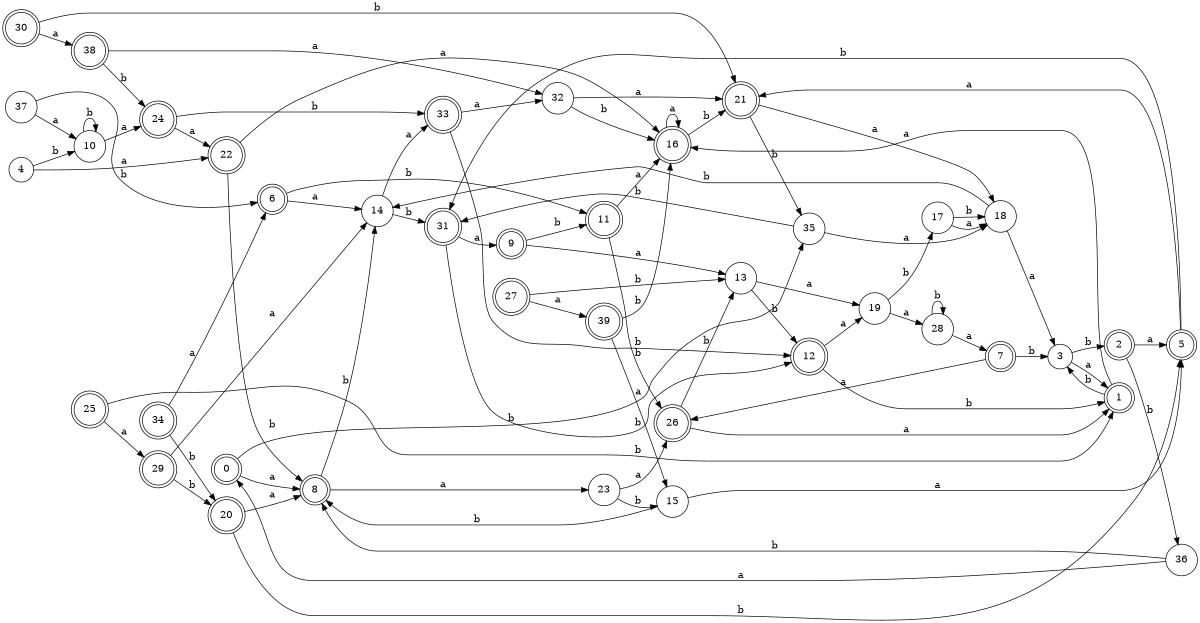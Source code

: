 digraph n32_5 {
__start0 [label="" shape="none"];

rankdir=LR;
size="8,5";

s0 [style="rounded,filled", color="black", fillcolor="white" shape="doublecircle", label="0"];
s1 [style="rounded,filled", color="black", fillcolor="white" shape="doublecircle", label="1"];
s2 [style="rounded,filled", color="black", fillcolor="white" shape="doublecircle", label="2"];
s3 [style="filled", color="black", fillcolor="white" shape="circle", label="3"];
s4 [style="filled", color="black", fillcolor="white" shape="circle", label="4"];
s5 [style="rounded,filled", color="black", fillcolor="white" shape="doublecircle", label="5"];
s6 [style="rounded,filled", color="black", fillcolor="white" shape="doublecircle", label="6"];
s7 [style="rounded,filled", color="black", fillcolor="white" shape="doublecircle", label="7"];
s8 [style="rounded,filled", color="black", fillcolor="white" shape="doublecircle", label="8"];
s9 [style="rounded,filled", color="black", fillcolor="white" shape="doublecircle", label="9"];
s10 [style="filled", color="black", fillcolor="white" shape="circle", label="10"];
s11 [style="rounded,filled", color="black", fillcolor="white" shape="doublecircle", label="11"];
s12 [style="rounded,filled", color="black", fillcolor="white" shape="doublecircle", label="12"];
s13 [style="filled", color="black", fillcolor="white" shape="circle", label="13"];
s14 [style="filled", color="black", fillcolor="white" shape="circle", label="14"];
s15 [style="filled", color="black", fillcolor="white" shape="circle", label="15"];
s16 [style="rounded,filled", color="black", fillcolor="white" shape="doublecircle", label="16"];
s17 [style="filled", color="black", fillcolor="white" shape="circle", label="17"];
s18 [style="filled", color="black", fillcolor="white" shape="circle", label="18"];
s19 [style="filled", color="black", fillcolor="white" shape="circle", label="19"];
s20 [style="rounded,filled", color="black", fillcolor="white" shape="doublecircle", label="20"];
s21 [style="rounded,filled", color="black", fillcolor="white" shape="doublecircle", label="21"];
s22 [style="rounded,filled", color="black", fillcolor="white" shape="doublecircle", label="22"];
s23 [style="filled", color="black", fillcolor="white" shape="circle", label="23"];
s24 [style="rounded,filled", color="black", fillcolor="white" shape="doublecircle", label="24"];
s25 [style="rounded,filled", color="black", fillcolor="white" shape="doublecircle", label="25"];
s26 [style="rounded,filled", color="black", fillcolor="white" shape="doublecircle", label="26"];
s27 [style="rounded,filled", color="black", fillcolor="white" shape="doublecircle", label="27"];
s28 [style="filled", color="black", fillcolor="white" shape="circle", label="28"];
s29 [style="rounded,filled", color="black", fillcolor="white" shape="doublecircle", label="29"];
s30 [style="rounded,filled", color="black", fillcolor="white" shape="doublecircle", label="30"];
s31 [style="rounded,filled", color="black", fillcolor="white" shape="doublecircle", label="31"];
s32 [style="filled", color="black", fillcolor="white" shape="circle", label="32"];
s33 [style="rounded,filled", color="black", fillcolor="white" shape="doublecircle", label="33"];
s34 [style="rounded,filled", color="black", fillcolor="white" shape="doublecircle", label="34"];
s35 [style="filled", color="black", fillcolor="white" shape="circle", label="35"];
s36 [style="filled", color="black", fillcolor="white" shape="circle", label="36"];
s37 [style="filled", color="black", fillcolor="white" shape="circle", label="37"];
s38 [style="rounded,filled", color="black", fillcolor="white" shape="doublecircle", label="38"];
s39 [style="rounded,filled", color="black", fillcolor="white" shape="doublecircle", label="39"];
s0 -> s8 [label="a"];
s0 -> s35 [label="b"];
s1 -> s16 [label="a"];
s1 -> s3 [label="b"];
s2 -> s5 [label="a"];
s2 -> s36 [label="b"];
s3 -> s1 [label="a"];
s3 -> s2 [label="b"];
s4 -> s22 [label="a"];
s4 -> s10 [label="b"];
s5 -> s21 [label="a"];
s5 -> s31 [label="b"];
s6 -> s14 [label="a"];
s6 -> s11 [label="b"];
s7 -> s26 [label="a"];
s7 -> s3 [label="b"];
s8 -> s23 [label="a"];
s8 -> s14 [label="b"];
s9 -> s13 [label="a"];
s9 -> s11 [label="b"];
s10 -> s24 [label="a"];
s10 -> s10 [label="b"];
s11 -> s16 [label="a"];
s11 -> s26 [label="b"];
s12 -> s19 [label="a"];
s12 -> s1 [label="b"];
s13 -> s19 [label="a"];
s13 -> s12 [label="b"];
s14 -> s33 [label="a"];
s14 -> s31 [label="b"];
s15 -> s5 [label="a"];
s15 -> s8 [label="b"];
s16 -> s16 [label="a"];
s16 -> s21 [label="b"];
s17 -> s18 [label="a"];
s17 -> s18 [label="b"];
s18 -> s3 [label="a"];
s18 -> s14 [label="b"];
s19 -> s28 [label="a"];
s19 -> s17 [label="b"];
s20 -> s8 [label="a"];
s20 -> s5 [label="b"];
s21 -> s18 [label="a"];
s21 -> s35 [label="b"];
s22 -> s16 [label="a"];
s22 -> s8 [label="b"];
s23 -> s26 [label="a"];
s23 -> s15 [label="b"];
s24 -> s22 [label="a"];
s24 -> s33 [label="b"];
s25 -> s29 [label="a"];
s25 -> s1 [label="b"];
s26 -> s1 [label="a"];
s26 -> s13 [label="b"];
s27 -> s39 [label="a"];
s27 -> s13 [label="b"];
s28 -> s7 [label="a"];
s28 -> s28 [label="b"];
s29 -> s14 [label="a"];
s29 -> s20 [label="b"];
s30 -> s38 [label="a"];
s30 -> s21 [label="b"];
s31 -> s9 [label="a"];
s31 -> s12 [label="b"];
s32 -> s21 [label="a"];
s32 -> s16 [label="b"];
s33 -> s32 [label="a"];
s33 -> s12 [label="b"];
s34 -> s6 [label="a"];
s34 -> s20 [label="b"];
s35 -> s18 [label="a"];
s35 -> s31 [label="b"];
s36 -> s0 [label="a"];
s36 -> s8 [label="b"];
s37 -> s10 [label="a"];
s37 -> s6 [label="b"];
s38 -> s32 [label="a"];
s38 -> s24 [label="b"];
s39 -> s15 [label="a"];
s39 -> s16 [label="b"];

}